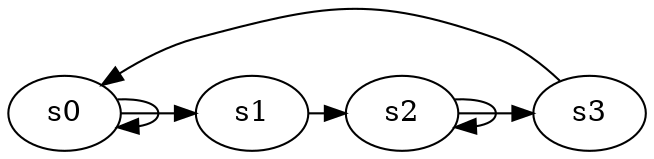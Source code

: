 digraph game_0460_cycle_4 {
    s0 [name="s0", player=0, target=1];
    s1 [name="s1", player=1];
    s2 [name="s2", player=0];
    s3 [name="s3", player=1];

    s0 -> s1 [constraint="time == 11 || time == 15 || time == 16 || time == 23"];
    s1 -> s2 [constraint="time % 7 == 1"];
    s2 -> s3 [constraint="time % 3 == 0"];
    s3 -> s0 [constraint="time % 3 == 2"];
    s0 -> s0 [constraint="time % 2 == 0"];
    s2 -> s2 [constraint="time % 3 == 0"];
}
